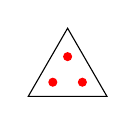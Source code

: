 \coordinate (b1) at (0.000,0.000);
\coordinate (b2) at (1.000,0.000);
\coordinate (b3) at (0.500,0.866);
\draw (b1) -- (b2) -- (b3) --cycle;
\draw[fill,red] (barycentric cs:b1=0.583,b2=0.208,b3=0.208) circle (0.5mm);
\draw[fill,red] (barycentric cs:b1=0.208,b2=0.583,b3=0.208) circle (0.5mm);
\draw[fill,red] (barycentric cs:b1=0.208,b2=0.208,b3=0.583) circle (0.5mm);

